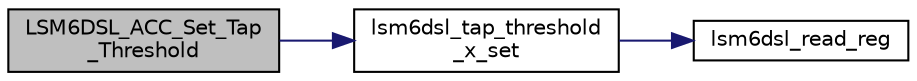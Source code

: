 digraph "LSM6DSL_ACC_Set_Tap_Threshold"
{
 // LATEX_PDF_SIZE
  edge [fontname="Helvetica",fontsize="10",labelfontname="Helvetica",labelfontsize="10"];
  node [fontname="Helvetica",fontsize="10",shape=record];
  rankdir="LR";
  Node1 [label="LSM6DSL_ACC_Set_Tap\l_Threshold",height=0.2,width=0.4,color="black", fillcolor="grey75", style="filled", fontcolor="black",tooltip="Set tap threshold."];
  Node1 -> Node2 [color="midnightblue",fontsize="10",style="solid",fontname="Helvetica"];
  Node2 [label="lsm6dsl_tap_threshold\l_x_set",height=0.2,width=0.4,color="black", fillcolor="white", style="filled",URL="$group___l_s_m6_d_s_l__tap__generator.html#ga93448845e11b814d4ee40faaaf349584",tooltip="Threshold for tap recognition.[set]."];
  Node2 -> Node3 [color="midnightblue",fontsize="10",style="solid",fontname="Helvetica"];
  Node3 [label="lsm6dsl_read_reg",height=0.2,width=0.4,color="black", fillcolor="white", style="filled",URL="$group___l_s_m6_d_s_l__interfaces__functions.html#ga7ad5e0d379d6cc9a6a2dff69c6df5a50",tooltip="Read generic device register."];
}
